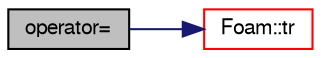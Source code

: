 digraph "operator="
{
  bgcolor="transparent";
  edge [fontname="FreeSans",fontsize="10",labelfontname="FreeSans",labelfontsize="10"];
  node [fontname="FreeSans",fontsize="10",shape=record];
  rankdir="LR";
  Node107 [label="operator=",height=0.2,width=0.4,color="black", fillcolor="grey75", style="filled", fontcolor="black"];
  Node107 -> Node108 [color="midnightblue",fontsize="10",style="solid",fontname="FreeSans"];
  Node108 [label="Foam::tr",height=0.2,width=0.4,color="red",URL="$a21124.html#a16888f82e1accdb4c88dc9573a1dd02e"];
}
